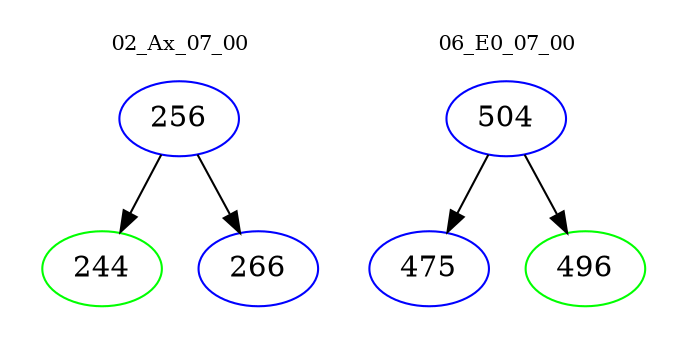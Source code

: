 digraph{
subgraph cluster_0 {
color = white
label = "02_Ax_07_00";
fontsize=10;
T0_256 [label="256", color="blue"]
T0_256 -> T0_244 [color="black"]
T0_244 [label="244", color="green"]
T0_256 -> T0_266 [color="black"]
T0_266 [label="266", color="blue"]
}
subgraph cluster_1 {
color = white
label = "06_E0_07_00";
fontsize=10;
T1_504 [label="504", color="blue"]
T1_504 -> T1_475 [color="black"]
T1_475 [label="475", color="blue"]
T1_504 -> T1_496 [color="black"]
T1_496 [label="496", color="green"]
}
}
